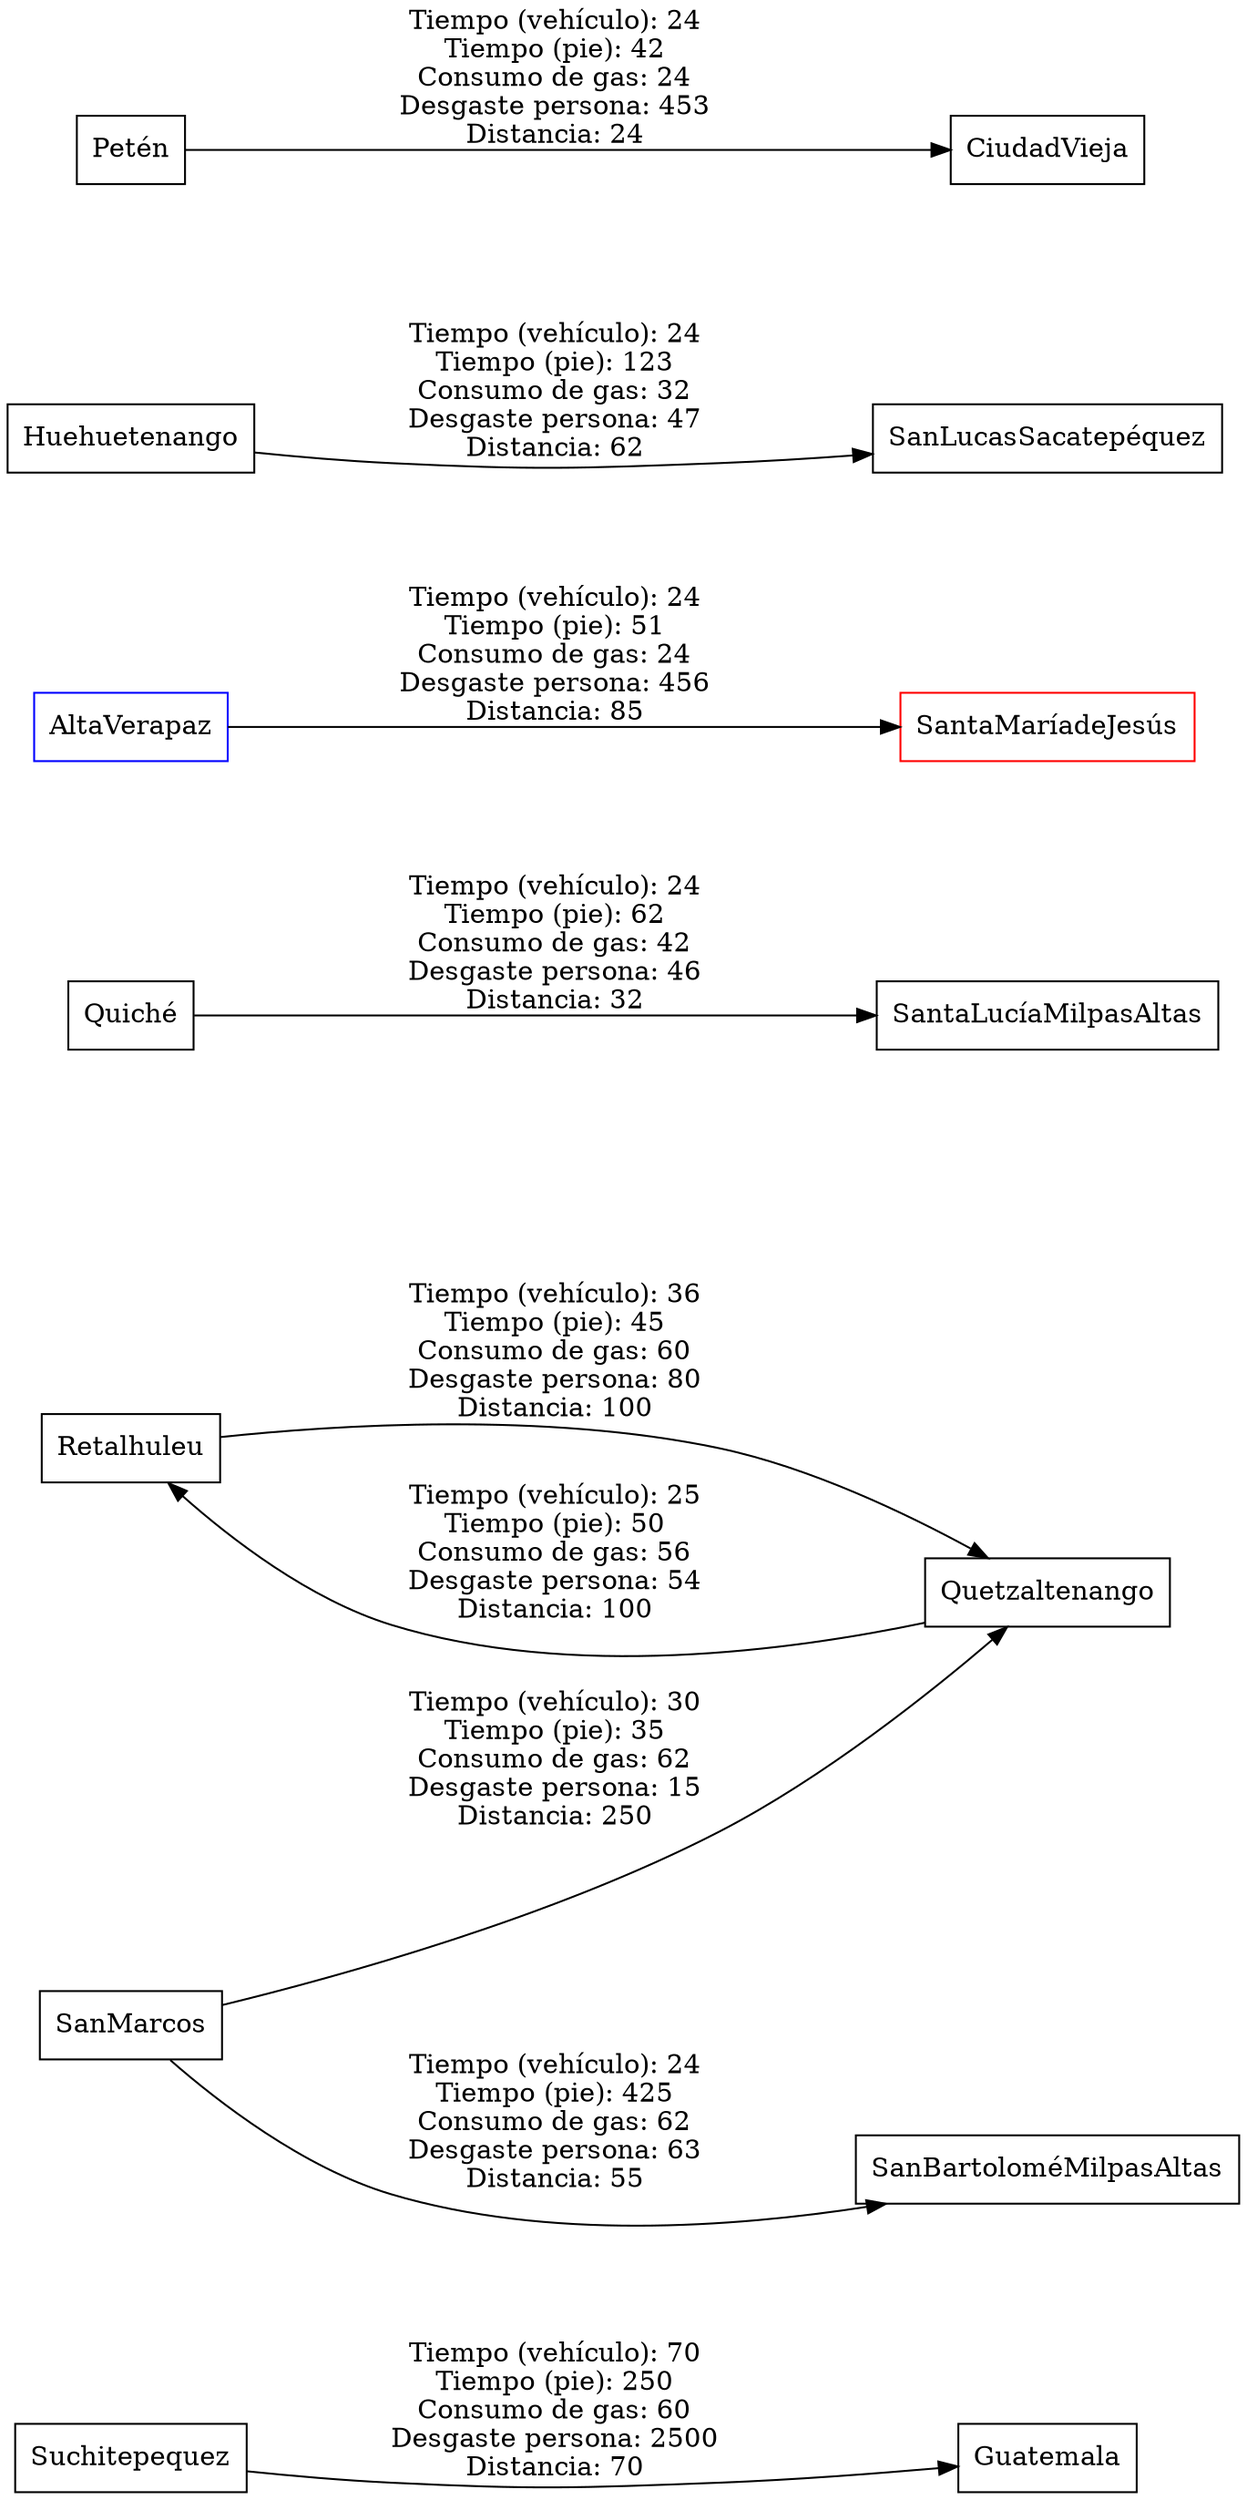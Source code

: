 digraph G {
  rankdir=LR;
  ranksep=2;
  nodesep=1;
  node [shape=box];
  "Suchitepequez" [color="black"];
  "Retalhuleu" [color="black"];
  "Quiché" [color="black"];
  "SanMarcos" [color="black"];
  "SantaMaríadeJesús" [color="red"];
  "SanBartoloméMilpasAltas" [color="black"];
  "Huehuetenango" [color="black"];
  "SantaLucíaMilpasAltas" [color="black"];
  "Petén" [color="black"];
  "SanLucasSacatepéquez" [color="black"];
  "AltaVerapaz" [color="blue"];
  "CiudadVieja" [color="black"];
  "Guatemala" [color="black"];
  "Quetzaltenango" [color="black"];
  "Huehuetenango" -> "SanLucasSacatepéquez" [label="Tiempo (vehículo): 24\nTiempo (pie): 123\nConsumo de gas: 32\nDesgaste persona: 47\nDistancia: 62"];
  "Petén" -> "CiudadVieja" [label="Tiempo (vehículo): 24\nTiempo (pie): 42\nConsumo de gas: 24\nDesgaste persona: 453\nDistancia: 24"];
  "AltaVerapaz" -> "SantaMaríadeJesús" [label="Tiempo (vehículo): 24\nTiempo (pie): 51\nConsumo de gas: 24\nDesgaste persona: 456\nDistancia: 85"];
  "Suchitepequez" -> "Guatemala" [label="Tiempo (vehículo): 70\nTiempo (pie): 250\nConsumo de gas: 60\nDesgaste persona: 2500\nDistancia: 70"];
  "Retalhuleu" -> "Quetzaltenango" [label="Tiempo (vehículo): 36\nTiempo (pie): 45\nConsumo de gas: 60\nDesgaste persona: 80\nDistancia: 100"];
  "Quiché" -> "SantaLucíaMilpasAltas" [label="Tiempo (vehículo): 24\nTiempo (pie): 62\nConsumo de gas: 42\nDesgaste persona: 46\nDistancia: 32"];
  "SanMarcos" -> "Quetzaltenango" [label="Tiempo (vehículo): 30\nTiempo (pie): 35\nConsumo de gas: 62\nDesgaste persona: 15\nDistancia: 250"];
  "SanMarcos" -> "SanBartoloméMilpasAltas" [label="Tiempo (vehículo): 24\nTiempo (pie): 425\nConsumo de gas: 62\nDesgaste persona: 63\nDistancia: 55"];
  "Quetzaltenango" -> "Retalhuleu" [label="Tiempo (vehículo): 25\nTiempo (pie): 50\nConsumo de gas: 56\nDesgaste persona: 54\nDistancia: 100"];
}

